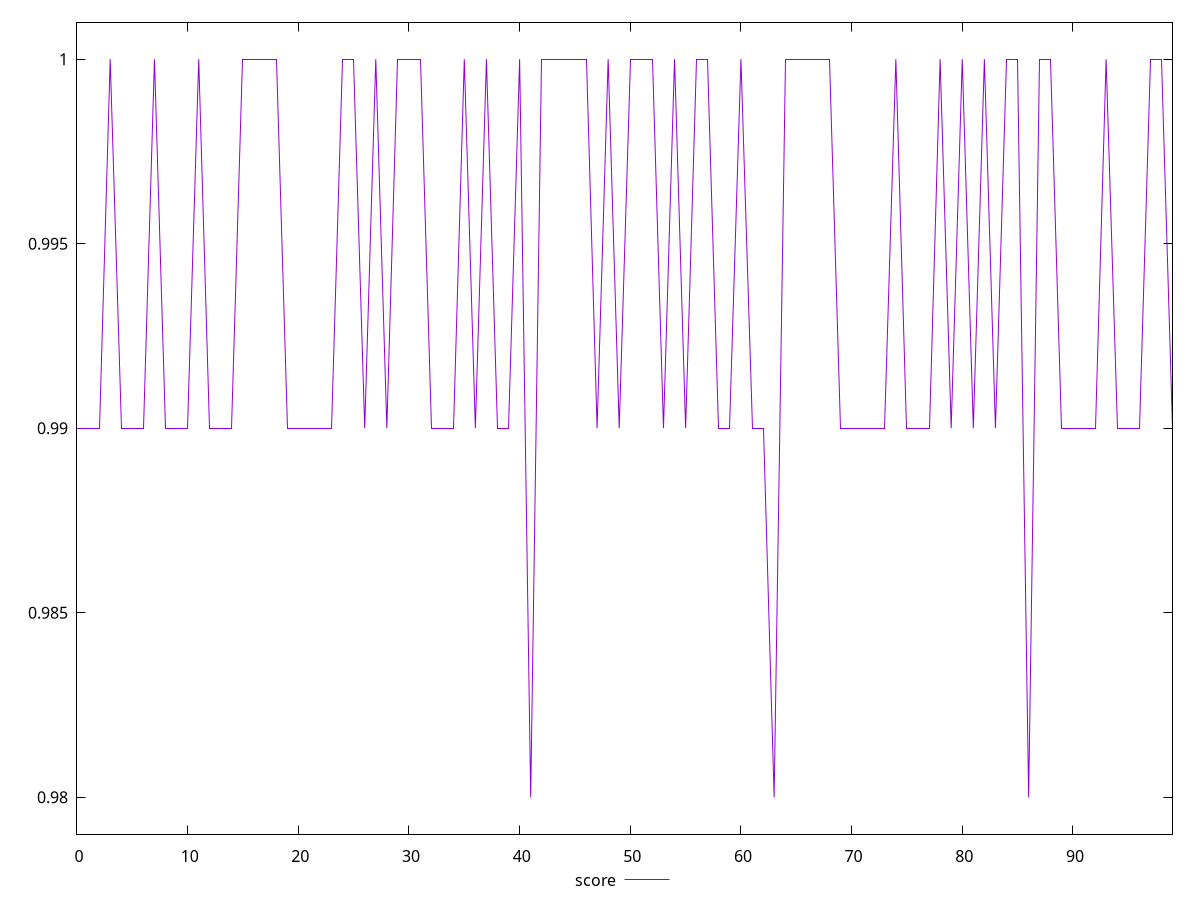 reset

$score <<EOF
0 0.99
1 0.99
2 0.99
3 1
4 0.99
5 0.99
6 0.99
7 1
8 0.99
9 0.99
10 0.99
11 1
12 0.99
13 0.99
14 0.99
15 1
16 1
17 1
18 1
19 0.99
20 0.99
21 0.99
22 0.99
23 0.99
24 1
25 1
26 0.99
27 1
28 0.99
29 1
30 1
31 1
32 0.99
33 0.99
34 0.99
35 1
36 0.99
37 1
38 0.99
39 0.99
40 1
41 0.98
42 1
43 1
44 1
45 1
46 1
47 0.99
48 1
49 0.99
50 1
51 1
52 1
53 0.99
54 1
55 0.99
56 1
57 1
58 0.99
59 0.99
60 1
61 0.99
62 0.99
63 0.98
64 1
65 1
66 1
67 1
68 1
69 0.99
70 0.99
71 0.99
72 0.99
73 0.99
74 1
75 0.99
76 0.99
77 0.99
78 1
79 0.99
80 1
81 0.99
82 1
83 0.99
84 1
85 1
86 0.98
87 1
88 1
89 0.99
90 0.99
91 0.99
92 0.99
93 1
94 0.99
95 0.99
96 0.99
97 1
98 1
99 0.99
EOF

set key outside below
set xrange [0:99]
set yrange [0.979:1.001]
set trange [0.979:1.001]
set terminal svg size 640, 500 enhanced background rgb 'white'
set output "report_00018_2021-02-10T15-25-16.877Z/max-potential-fid/samples/pages+cached+noadtech+nomedia+nocss/score/values.svg"

plot $score title "score" with line

reset
